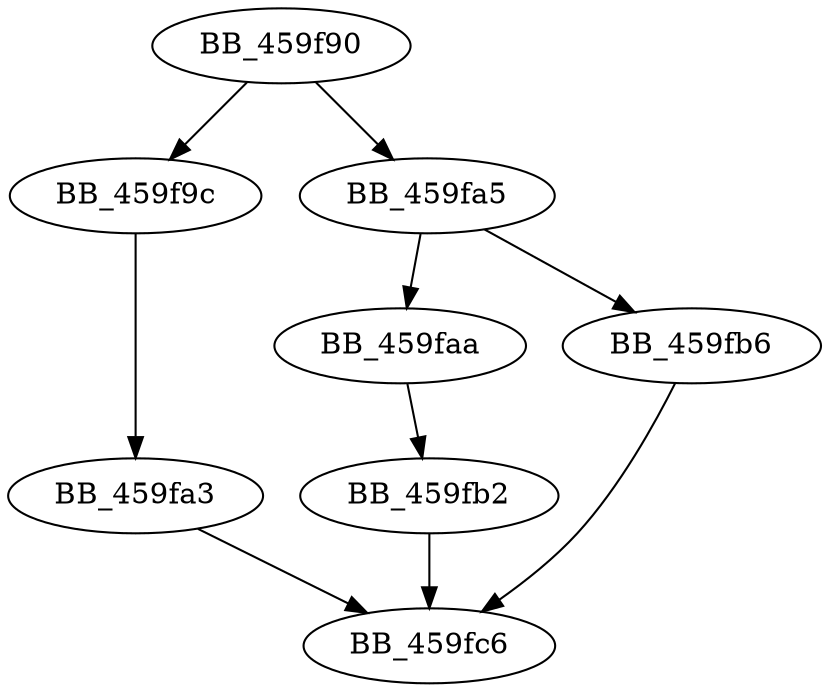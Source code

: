DiGraph sub_459F90{
BB_459f90->BB_459f9c
BB_459f90->BB_459fa5
BB_459f9c->BB_459fa3
BB_459fa3->BB_459fc6
BB_459fa5->BB_459faa
BB_459fa5->BB_459fb6
BB_459faa->BB_459fb2
BB_459fb2->BB_459fc6
BB_459fb6->BB_459fc6
}
